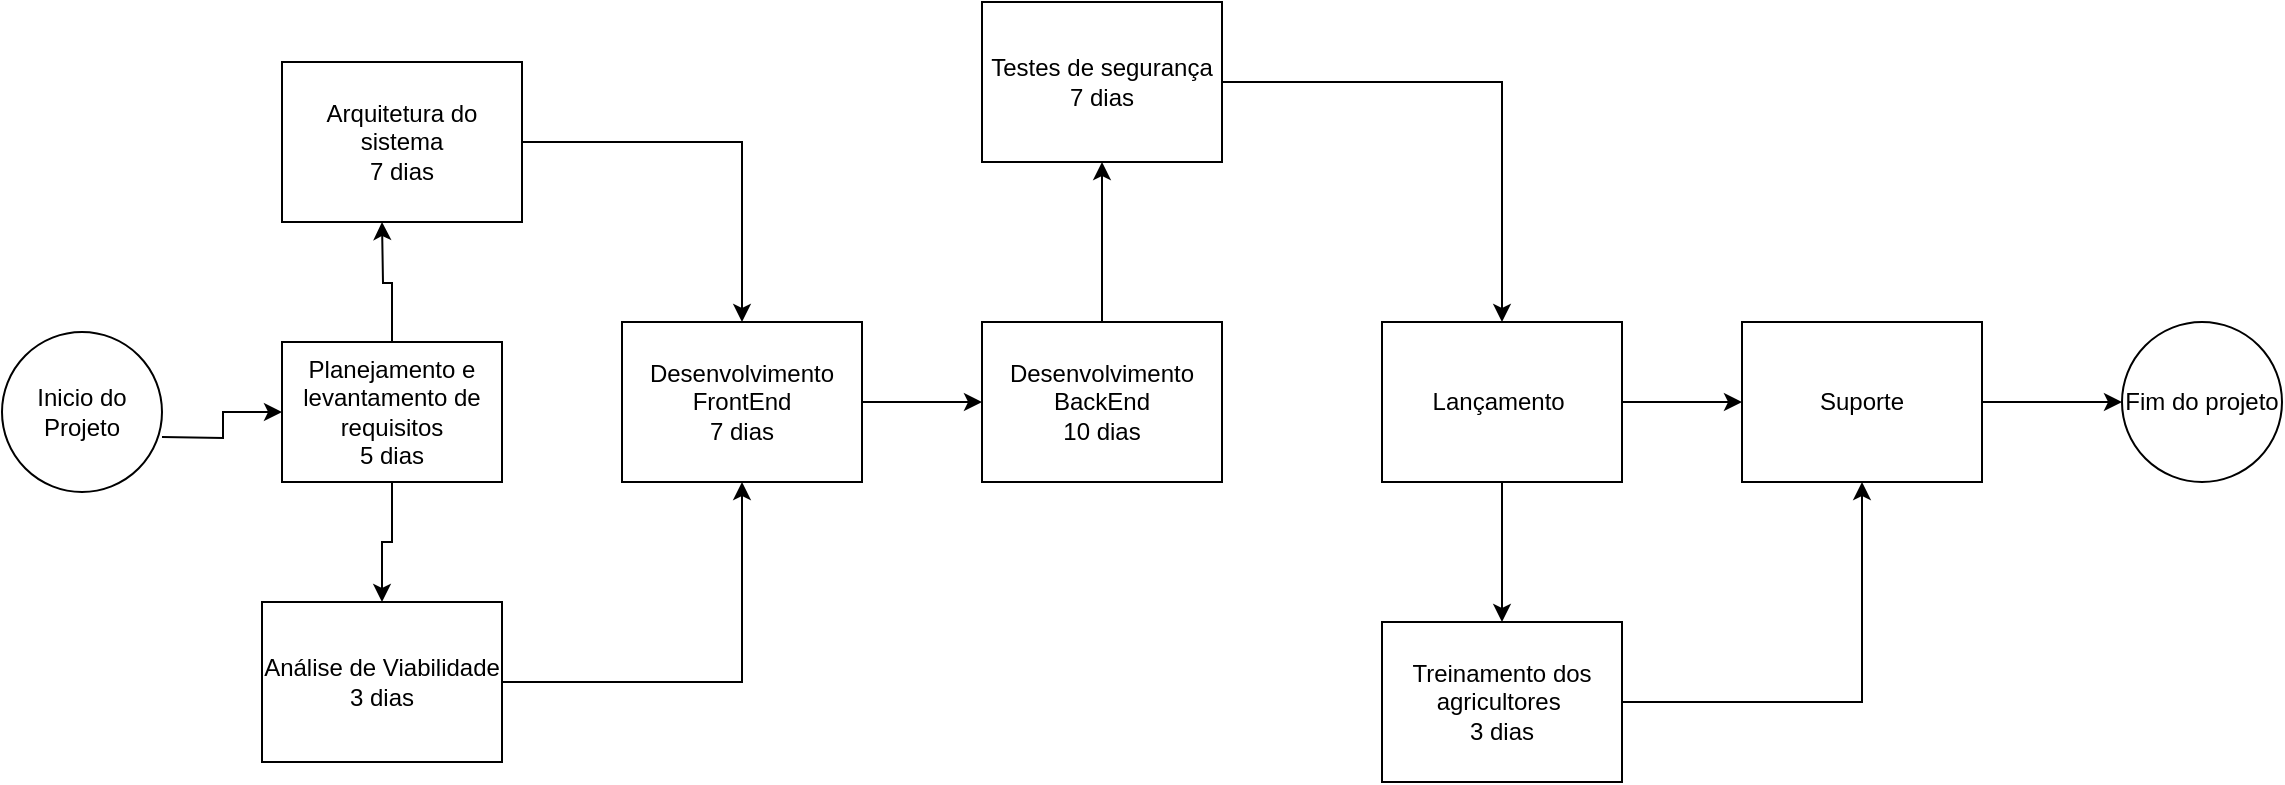 <mxfile version="24.7.7">
  <diagram name="Page-1" id="2a216829-ef6e-dabb-86c1-c78162f3ba2b">
    <mxGraphModel dx="1222" dy="686" grid="1" gridSize="10" guides="1" tooltips="1" connect="1" arrows="1" fold="1" page="1" pageScale="1" pageWidth="850" pageHeight="1100" background="none" math="0" shadow="0">
      <root>
        <mxCell id="0" />
        <mxCell id="1" parent="0" />
        <mxCell id="juU7Xa_zxB1kfExCuwxy-2" style="edgeStyle=orthogonalEdgeStyle;rounded=0;orthogonalLoop=1;jettySize=auto;html=1;" edge="1" parent="1" source="7a84cebc1def654-2">
          <mxGeometry relative="1" as="geometry">
            <mxPoint x="420" y="200" as="targetPoint" />
          </mxGeometry>
        </mxCell>
        <mxCell id="7a84cebc1def654-2" value="Planejamento e levantamento de requisitos&lt;div&gt;5 dias&lt;/div&gt;" style="shape=ext;rounded=1;html=1;whiteSpace=wrap;arcSize=0;" parent="1" vertex="1">
          <mxGeometry x="370" y="260" width="110" height="70" as="geometry" />
        </mxCell>
        <mxCell id="juU7Xa_zxB1kfExCuwxy-16" style="edgeStyle=orthogonalEdgeStyle;rounded=0;orthogonalLoop=1;jettySize=auto;html=1;entryX=0.5;entryY=1;entryDx=0;entryDy=0;" edge="1" parent="1" source="7a84cebc1def654-3" target="juU7Xa_zxB1kfExCuwxy-9">
          <mxGeometry relative="1" as="geometry" />
        </mxCell>
        <mxCell id="7a84cebc1def654-3" value="Análise de Viabilidade&lt;div&gt;3 dias&lt;/div&gt;" style="shape=ext;rounded=1;html=1;whiteSpace=wrap;arcSize=0;" parent="1" vertex="1">
          <mxGeometry x="360" y="390" width="120" height="80" as="geometry" />
        </mxCell>
        <mxCell id="7a84cebc1def654-36" style="edgeStyle=orthogonalEdgeStyle;rounded=0;html=1;jettySize=auto;orthogonalLoop=1;" parent="1" target="7a84cebc1def654-2" edge="1">
          <mxGeometry relative="1" as="geometry">
            <mxPoint x="310.0" y="307.526" as="sourcePoint" />
          </mxGeometry>
        </mxCell>
        <mxCell id="7a84cebc1def654-39" style="edgeStyle=orthogonalEdgeStyle;rounded=0;html=1;jettySize=auto;orthogonalLoop=1;exitX=0.5;exitY=1;exitDx=0;exitDy=0;" parent="1" source="7a84cebc1def654-2" target="7a84cebc1def654-3" edge="1">
          <mxGeometry relative="1" as="geometry" />
        </mxCell>
        <mxCell id="juU7Xa_zxB1kfExCuwxy-4" style="edgeStyle=orthogonalEdgeStyle;rounded=0;orthogonalLoop=1;jettySize=auto;html=1;entryX=0.5;entryY=0;entryDx=0;entryDy=0;" edge="1" parent="1" source="juU7Xa_zxB1kfExCuwxy-3" target="juU7Xa_zxB1kfExCuwxy-9">
          <mxGeometry relative="1" as="geometry">
            <mxPoint x="600" y="240" as="targetPoint" />
          </mxGeometry>
        </mxCell>
        <mxCell id="juU7Xa_zxB1kfExCuwxy-3" value="Arquitetura do sistema&lt;div&gt;7 dias&lt;/div&gt;" style="shape=ext;rounded=1;html=1;whiteSpace=wrap;arcSize=0;" vertex="1" parent="1">
          <mxGeometry x="370" y="120" width="120" height="80" as="geometry" />
        </mxCell>
        <mxCell id="juU7Xa_zxB1kfExCuwxy-19" value="" style="edgeStyle=orthogonalEdgeStyle;rounded=0;orthogonalLoop=1;jettySize=auto;html=1;" edge="1" parent="1" source="juU7Xa_zxB1kfExCuwxy-5" target="juU7Xa_zxB1kfExCuwxy-18">
          <mxGeometry relative="1" as="geometry" />
        </mxCell>
        <mxCell id="juU7Xa_zxB1kfExCuwxy-22" value="" style="edgeStyle=orthogonalEdgeStyle;rounded=0;orthogonalLoop=1;jettySize=auto;html=1;exitX=0.5;exitY=1;exitDx=0;exitDy=0;" edge="1" parent="1" source="juU7Xa_zxB1kfExCuwxy-13" target="juU7Xa_zxB1kfExCuwxy-21">
          <mxGeometry relative="1" as="geometry" />
        </mxCell>
        <mxCell id="juU7Xa_zxB1kfExCuwxy-5" value="Desenvolvimento BackEnd&lt;div&gt;10 dias&lt;/div&gt;" style="shape=ext;rounded=1;html=1;whiteSpace=wrap;arcSize=0;" vertex="1" parent="1">
          <mxGeometry x="720" y="250" width="120" height="80" as="geometry" />
        </mxCell>
        <mxCell id="juU7Xa_zxB1kfExCuwxy-10" style="edgeStyle=orthogonalEdgeStyle;rounded=0;orthogonalLoop=1;jettySize=auto;html=1;" edge="1" parent="1" source="juU7Xa_zxB1kfExCuwxy-9" target="juU7Xa_zxB1kfExCuwxy-5">
          <mxGeometry relative="1" as="geometry" />
        </mxCell>
        <mxCell id="juU7Xa_zxB1kfExCuwxy-9" value="Desenvolvimento FrontEnd&lt;div&gt;7 dias&lt;/div&gt;" style="shape=ext;rounded=1;html=1;whiteSpace=wrap;arcSize=0;" vertex="1" parent="1">
          <mxGeometry x="540" y="250" width="120" height="80" as="geometry" />
        </mxCell>
        <mxCell id="juU7Xa_zxB1kfExCuwxy-14" style="edgeStyle=orthogonalEdgeStyle;rounded=0;orthogonalLoop=1;jettySize=auto;html=1;" edge="1" parent="1" source="juU7Xa_zxB1kfExCuwxy-13">
          <mxGeometry relative="1" as="geometry">
            <mxPoint x="1100" y="290" as="targetPoint" />
          </mxGeometry>
        </mxCell>
        <mxCell id="juU7Xa_zxB1kfExCuwxy-13" value="Lançamento&amp;nbsp;" style="shape=ext;rounded=1;html=1;whiteSpace=wrap;arcSize=0;" vertex="1" parent="1">
          <mxGeometry x="920" y="250" width="120" height="80" as="geometry" />
        </mxCell>
        <mxCell id="juU7Xa_zxB1kfExCuwxy-24" style="edgeStyle=orthogonalEdgeStyle;rounded=0;orthogonalLoop=1;jettySize=auto;html=1;" edge="1" parent="1" source="juU7Xa_zxB1kfExCuwxy-15">
          <mxGeometry relative="1" as="geometry">
            <mxPoint x="1290" y="290" as="targetPoint" />
          </mxGeometry>
        </mxCell>
        <mxCell id="juU7Xa_zxB1kfExCuwxy-15" value="Suporte" style="shape=ext;rounded=1;html=1;whiteSpace=wrap;arcSize=0;" vertex="1" parent="1">
          <mxGeometry x="1100" y="250" width="120" height="80" as="geometry" />
        </mxCell>
        <mxCell id="juU7Xa_zxB1kfExCuwxy-17" value="Inicio do Projeto" style="ellipse;whiteSpace=wrap;html=1;aspect=fixed;" vertex="1" parent="1">
          <mxGeometry x="230" y="255" width="80" height="80" as="geometry" />
        </mxCell>
        <mxCell id="juU7Xa_zxB1kfExCuwxy-20" style="edgeStyle=orthogonalEdgeStyle;rounded=0;orthogonalLoop=1;jettySize=auto;html=1;entryX=0.5;entryY=0;entryDx=0;entryDy=0;" edge="1" parent="1" source="juU7Xa_zxB1kfExCuwxy-18" target="juU7Xa_zxB1kfExCuwxy-13">
          <mxGeometry relative="1" as="geometry" />
        </mxCell>
        <mxCell id="juU7Xa_zxB1kfExCuwxy-18" value="Testes de segurança&lt;div&gt;7 dias&lt;/div&gt;" style="shape=ext;rounded=1;html=1;whiteSpace=wrap;arcSize=0;" vertex="1" parent="1">
          <mxGeometry x="720" y="90" width="120" height="80" as="geometry" />
        </mxCell>
        <mxCell id="juU7Xa_zxB1kfExCuwxy-23" style="edgeStyle=orthogonalEdgeStyle;rounded=0;orthogonalLoop=1;jettySize=auto;html=1;entryX=0.5;entryY=1;entryDx=0;entryDy=0;" edge="1" parent="1" source="juU7Xa_zxB1kfExCuwxy-21" target="juU7Xa_zxB1kfExCuwxy-15">
          <mxGeometry relative="1" as="geometry" />
        </mxCell>
        <mxCell id="juU7Xa_zxB1kfExCuwxy-21" value="&lt;div&gt;Treinamento dos agricultores&amp;nbsp;&lt;/div&gt;&lt;div&gt;3 dias&lt;/div&gt;" style="shape=ext;rounded=1;html=1;whiteSpace=wrap;arcSize=0;" vertex="1" parent="1">
          <mxGeometry x="920" y="400" width="120" height="80" as="geometry" />
        </mxCell>
        <mxCell id="juU7Xa_zxB1kfExCuwxy-25" value="Fim do projeto" style="ellipse;whiteSpace=wrap;html=1;aspect=fixed;" vertex="1" parent="1">
          <mxGeometry x="1290" y="250" width="80" height="80" as="geometry" />
        </mxCell>
      </root>
    </mxGraphModel>
  </diagram>
</mxfile>
